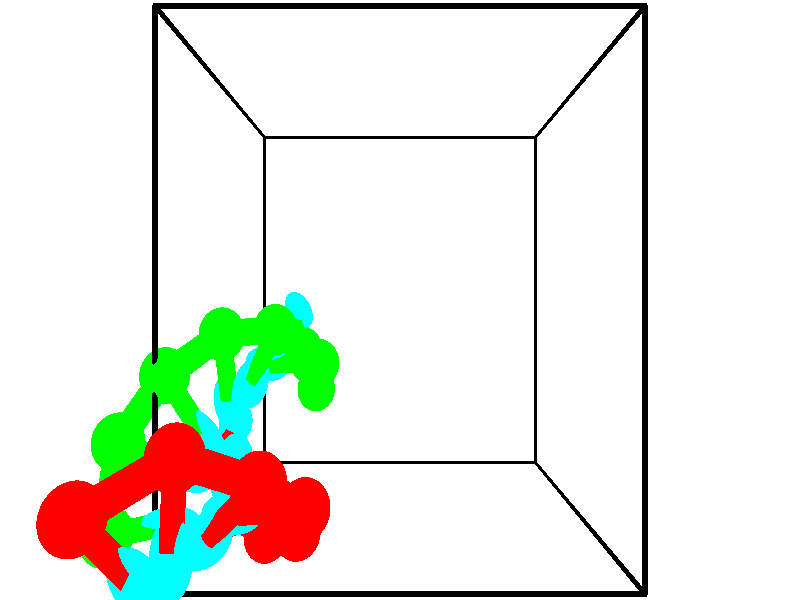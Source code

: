 // switches for output
#declare DRAW_BASES = 1; // possible values are 0, 1; only relevant for DNA ribbons
#declare DRAW_BASES_TYPE = 3; // possible values are 1, 2, 3; only relevant for DNA ribbons
#declare DRAW_FOG = 0; // set to 1 to enable fog

#include "colors.inc"

#include "transforms.inc"
background { rgb <1, 1, 1>}

#default {
   normal{
       ripples 0.25
       frequency 0.20
       turbulence 0.2
       lambda 5
   }
	finish {
		phong 0.1
		phong_size 40.
	}
}

// original window dimensions: 1024x640


// camera settings

camera {
	sky <-0, 1, 0>
	up <-0, 1, 0>
	right 1.6 * <1, 0, 0>
	location <2.5, 2.5, 11.1562>
	look_at <2.5, 2.5, 2.5>
	direction <0, 0, -8.6562>
	angle 67.0682
}


# declare cpy_camera_pos = <2.5, 2.5, 11.1562>;
# if (DRAW_FOG = 1)
fog {
	fog_type 2
	up vnormalize(cpy_camera_pos)
	color rgbt<1,1,1,0.3>
	distance 1e-5
	fog_alt 3e-3
	fog_offset 4
}
# end


// LIGHTS

# declare lum = 6;
global_settings {
	ambient_light rgb lum * <0.05, 0.05, 0.05>
	max_trace_level 15
}# declare cpy_direct_light_amount = 0.25;
light_source
{	1000 * <-1, -1, 1>,
	rgb lum * cpy_direct_light_amount
	parallel
}

light_source
{	1000 * <1, 1, -1>,
	rgb lum * cpy_direct_light_amount
	parallel
}

// strand 0

// nucleotide -1

// particle -1
sphere {
	<-0.100594, 1.046365, 6.356187> 0.250000
	pigment { color rgbt <1,0,0,0> }
	no_shadow
}
cylinder {
	<0.226015, 0.829781, 6.436297>,  <0.421981, 0.699830, 6.484363>, 0.100000
	pigment { color rgbt <1,0,0,0> }
	no_shadow
}
cylinder {
	<0.226015, 0.829781, 6.436297>,  <-0.100594, 1.046365, 6.356187>, 0.100000
	pigment { color rgbt <1,0,0,0> }
	no_shadow
}

// particle -1
sphere {
	<0.226015, 0.829781, 6.436297> 0.100000
	pigment { color rgbt <1,0,0,0> }
	no_shadow
}
sphere {
	0, 1
	scale<0.080000,0.200000,0.300000>
	matrix <0.224425, -0.021919, -0.974245,
		0.531907, 0.840439, 0.103620,
		0.816522, -0.541462, 0.200274,
		0.470972, 0.667342, 6.496379>
	pigment { color rgbt <0,1,1,0> }
	no_shadow
}
cylinder {
	<0.584284, 1.377701, 6.016351>,  <-0.100594, 1.046365, 6.356187>, 0.130000
	pigment { color rgbt <1,0,0,0> }
	no_shadow
}

// nucleotide -1

// particle -1
sphere {
	<0.584284, 1.377701, 6.016351> 0.250000
	pigment { color rgbt <1,0,0,0> }
	no_shadow
}
cylinder {
	<0.576889, 0.979214, 6.050308>,  <0.572452, 0.740121, 6.070683>, 0.100000
	pigment { color rgbt <1,0,0,0> }
	no_shadow
}
cylinder {
	<0.576889, 0.979214, 6.050308>,  <0.584284, 1.377701, 6.016351>, 0.100000
	pigment { color rgbt <1,0,0,0> }
	no_shadow
}

// particle -1
sphere {
	<0.576889, 0.979214, 6.050308> 0.100000
	pigment { color rgbt <1,0,0,0> }
	no_shadow
}
sphere {
	0, 1
	scale<0.080000,0.200000,0.300000>
	matrix <0.208420, -0.086881, -0.974173,
		0.977865, -0.000316, 0.209238,
		-0.018486, -0.996219, 0.084892,
		0.571343, 0.680348, 6.075776>
	pigment { color rgbt <0,1,1,0> }
	no_shadow
}
cylinder {
	<1.253074, 1.137770, 5.829773>,  <0.584284, 1.377701, 6.016351>, 0.130000
	pigment { color rgbt <1,0,0,0> }
	no_shadow
}

// nucleotide -1

// particle -1
sphere {
	<1.253074, 1.137770, 5.829773> 0.250000
	pigment { color rgbt <1,0,0,0> }
	no_shadow
}
cylinder {
	<0.957712, 0.878193, 5.756417>,  <0.780495, 0.722447, 5.712403>, 0.100000
	pigment { color rgbt <1,0,0,0> }
	no_shadow
}
cylinder {
	<0.957712, 0.878193, 5.756417>,  <1.253074, 1.137770, 5.829773>, 0.100000
	pigment { color rgbt <1,0,0,0> }
	no_shadow
}

// particle -1
sphere {
	<0.957712, 0.878193, 5.756417> 0.100000
	pigment { color rgbt <1,0,0,0> }
	no_shadow
}
sphere {
	0, 1
	scale<0.080000,0.200000,0.300000>
	matrix <0.027448, 0.242803, -0.969687,
		0.673800, -0.721055, -0.161474,
		-0.738404, -0.648942, -0.183392,
		0.736191, 0.683510, 5.701399>
	pigment { color rgbt <0,1,1,0> }
	no_shadow
}
cylinder {
	<1.573040, 0.809140, 5.293913>,  <1.253074, 1.137770, 5.829773>, 0.130000
	pigment { color rgbt <1,0,0,0> }
	no_shadow
}

// nucleotide -1

// particle -1
sphere {
	<1.573040, 0.809140, 5.293913> 0.250000
	pigment { color rgbt <1,0,0,0> }
	no_shadow
}
cylinder {
	<1.173590, 0.788269, 5.295985>,  <0.933920, 0.775747, 5.297228>, 0.100000
	pigment { color rgbt <1,0,0,0> }
	no_shadow
}
cylinder {
	<1.173590, 0.788269, 5.295985>,  <1.573040, 0.809140, 5.293913>, 0.100000
	pigment { color rgbt <1,0,0,0> }
	no_shadow
}

// particle -1
sphere {
	<1.173590, 0.788269, 5.295985> 0.100000
	pigment { color rgbt <1,0,0,0> }
	no_shadow
}
sphere {
	0, 1
	scale<0.080000,0.200000,0.300000>
	matrix <-0.020849, 0.304489, -0.952288,
		0.048110, -0.951086, -0.305158,
		-0.998624, -0.052177, 0.005180,
		0.874002, 0.772616, 5.297539>
	pigment { color rgbt <0,1,1,0> }
	no_shadow
}
cylinder {
	<1.404332, 0.442183, 4.728908>,  <1.573040, 0.809140, 5.293913>, 0.130000
	pigment { color rgbt <1,0,0,0> }
	no_shadow
}

// nucleotide -1

// particle -1
sphere {
	<1.404332, 0.442183, 4.728908> 0.250000
	pigment { color rgbt <1,0,0,0> }
	no_shadow
}
cylinder {
	<1.068306, 0.643665, 4.809478>,  <0.866690, 0.764555, 4.857821>, 0.100000
	pigment { color rgbt <1,0,0,0> }
	no_shadow
}
cylinder {
	<1.068306, 0.643665, 4.809478>,  <1.404332, 0.442183, 4.728908>, 0.100000
	pigment { color rgbt <1,0,0,0> }
	no_shadow
}

// particle -1
sphere {
	<1.068306, 0.643665, 4.809478> 0.100000
	pigment { color rgbt <1,0,0,0> }
	no_shadow
}
sphere {
	0, 1
	scale<0.080000,0.200000,0.300000>
	matrix <-0.057009, 0.287276, -0.956150,
		-0.539483, -0.814710, -0.212614,
		-0.840064, 0.503706, 0.201426,
		0.816287, 0.794777, 4.869906>
	pigment { color rgbt <0,1,1,0> }
	no_shadow
}
cylinder {
	<0.949497, 0.223725, 4.176879>,  <1.404332, 0.442183, 4.728908>, 0.130000
	pigment { color rgbt <1,0,0,0> }
	no_shadow
}

// nucleotide -1

// particle -1
sphere {
	<0.949497, 0.223725, 4.176879> 0.250000
	pigment { color rgbt <1,0,0,0> }
	no_shadow
}
cylinder {
	<0.789171, 0.566025, 4.307748>,  <0.692976, 0.771405, 4.386270>, 0.100000
	pigment { color rgbt <1,0,0,0> }
	no_shadow
}
cylinder {
	<0.789171, 0.566025, 4.307748>,  <0.949497, 0.223725, 4.176879>, 0.100000
	pigment { color rgbt <1,0,0,0> }
	no_shadow
}

// particle -1
sphere {
	<0.789171, 0.566025, 4.307748> 0.100000
	pigment { color rgbt <1,0,0,0> }
	no_shadow
}
sphere {
	0, 1
	scale<0.080000,0.200000,0.300000>
	matrix <-0.081154, 0.322546, -0.943069,
		-0.912558, -0.404546, -0.059833,
		-0.400813, 0.855749, 0.327172,
		0.668927, 0.822750, 4.405900>
	pigment { color rgbt <0,1,1,0> }
	no_shadow
}
cylinder {
	<0.392987, 0.309314, 3.664371>,  <0.949497, 0.223725, 4.176879>, 0.130000
	pigment { color rgbt <1,0,0,0> }
	no_shadow
}

// nucleotide -1

// particle -1
sphere {
	<0.392987, 0.309314, 3.664371> 0.250000
	pigment { color rgbt <1,0,0,0> }
	no_shadow
}
cylinder {
	<0.478146, 0.662094, 3.832581>,  <0.529241, 0.873762, 3.933507>, 0.100000
	pigment { color rgbt <1,0,0,0> }
	no_shadow
}
cylinder {
	<0.478146, 0.662094, 3.832581>,  <0.392987, 0.309314, 3.664371>, 0.100000
	pigment { color rgbt <1,0,0,0> }
	no_shadow
}

// particle -1
sphere {
	<0.478146, 0.662094, 3.832581> 0.100000
	pigment { color rgbt <1,0,0,0> }
	no_shadow
}
sphere {
	0, 1
	scale<0.080000,0.200000,0.300000>
	matrix <-0.019046, 0.434055, -0.900685,
		-0.976889, 0.183744, 0.109206,
		0.212897, 0.881949, 0.420524,
		0.542015, 0.926679, 3.958738>
	pigment { color rgbt <0,1,1,0> }
	no_shadow
}
cylinder {
	<0.092219, 0.703368, 3.267324>,  <0.392987, 0.309314, 3.664371>, 0.130000
	pigment { color rgbt <1,0,0,0> }
	no_shadow
}

// nucleotide -1

// particle -1
sphere {
	<0.092219, 0.703368, 3.267324> 0.250000
	pigment { color rgbt <1,0,0,0> }
	no_shadow
}
cylinder {
	<0.291965, 0.994415, 3.455455>,  <0.411813, 1.169044, 3.568333>, 0.100000
	pigment { color rgbt <1,0,0,0> }
	no_shadow
}
cylinder {
	<0.291965, 0.994415, 3.455455>,  <0.092219, 0.703368, 3.267324>, 0.100000
	pigment { color rgbt <1,0,0,0> }
	no_shadow
}

// particle -1
sphere {
	<0.291965, 0.994415, 3.455455> 0.100000
	pigment { color rgbt <1,0,0,0> }
	no_shadow
}
sphere {
	0, 1
	scale<0.080000,0.200000,0.300000>
	matrix <0.156949, 0.457903, -0.875038,
		-0.852057, 0.510781, 0.114463,
		0.499366, 0.727618, 0.470326,
		0.441775, 1.212701, 3.596553>
	pigment { color rgbt <0,1,1,0> }
	no_shadow
}
// strand 1

// nucleotide -1

// particle -1
sphere {
	<1.114560, 1.919973, 2.422060> 0.250000
	pigment { color rgbt <0,1,0,0> }
	no_shadow
}
cylinder {
	<1.121872, 2.181362, 2.724751>,  <1.126259, 2.338196, 2.906366>, 0.100000
	pigment { color rgbt <0,1,0,0> }
	no_shadow
}
cylinder {
	<1.121872, 2.181362, 2.724751>,  <1.114560, 1.919973, 2.422060>, 0.100000
	pigment { color rgbt <0,1,0,0> }
	no_shadow
}

// particle -1
sphere {
	<1.121872, 2.181362, 2.724751> 0.100000
	pigment { color rgbt <0,1,0,0> }
	no_shadow
}
sphere {
	0, 1
	scale<0.080000,0.200000,0.300000>
	matrix <-0.331716, -0.710023, 0.621154,
		0.943202, -0.262374, 0.203788,
		0.018280, 0.653473, 0.756729,
		1.127356, 2.377404, 2.951770>
	pigment { color rgbt <0,1,1,0> }
	no_shadow
}
cylinder {
	<1.367272, 1.496767, 2.990776>,  <1.114560, 1.919973, 2.422060>, 0.130000
	pigment { color rgbt <0,1,0,0> }
	no_shadow
}

// nucleotide -1

// particle -1
sphere {
	<1.367272, 1.496767, 2.990776> 0.250000
	pigment { color rgbt <0,1,0,0> }
	no_shadow
}
cylinder {
	<1.108131, 1.785061, 3.089431>,  <0.952647, 1.958037, 3.148624>, 0.100000
	pigment { color rgbt <0,1,0,0> }
	no_shadow
}
cylinder {
	<1.108131, 1.785061, 3.089431>,  <1.367272, 1.496767, 2.990776>, 0.100000
	pigment { color rgbt <0,1,0,0> }
	no_shadow
}

// particle -1
sphere {
	<1.108131, 1.785061, 3.089431> 0.100000
	pigment { color rgbt <0,1,0,0> }
	no_shadow
}
sphere {
	0, 1
	scale<0.080000,0.200000,0.300000>
	matrix <-0.413994, -0.604904, 0.680221,
		0.639450, 0.338576, 0.690268,
		-0.647852, 0.720734, 0.246637,
		0.913776, 2.001281, 3.163422>
	pigment { color rgbt <0,1,1,0> }
	no_shadow
}
cylinder {
	<1.493358, 1.846082, 3.649264>,  <1.367272, 1.496767, 2.990776>, 0.130000
	pigment { color rgbt <0,1,0,0> }
	no_shadow
}

// nucleotide -1

// particle -1
sphere {
	<1.493358, 1.846082, 3.649264> 0.250000
	pigment { color rgbt <0,1,0,0> }
	no_shadow
}
cylinder {
	<1.104973, 1.833771, 3.554369>,  <0.871941, 1.826384, 3.497432>, 0.100000
	pigment { color rgbt <0,1,0,0> }
	no_shadow
}
cylinder {
	<1.104973, 1.833771, 3.554369>,  <1.493358, 1.846082, 3.649264>, 0.100000
	pigment { color rgbt <0,1,0,0> }
	no_shadow
}

// particle -1
sphere {
	<1.104973, 1.833771, 3.554369> 0.100000
	pigment { color rgbt <0,1,0,0> }
	no_shadow
}
sphere {
	0, 1
	scale<0.080000,0.200000,0.300000>
	matrix <-0.213322, -0.337429, 0.916862,
		-0.108270, 0.940848, 0.321066,
		-0.970964, -0.030778, -0.237237,
		0.813684, 1.824537, 3.483198>
	pigment { color rgbt <0,1,1,0> }
	no_shadow
}
cylinder {
	<1.045699, 2.212032, 4.104294>,  <1.493358, 1.846082, 3.649264>, 0.130000
	pigment { color rgbt <0,1,0,0> }
	no_shadow
}

// nucleotide -1

// particle -1
sphere {
	<1.045699, 2.212032, 4.104294> 0.250000
	pigment { color rgbt <0,1,0,0> }
	no_shadow
}
cylinder {
	<0.848122, 1.893757, 3.964064>,  <0.729576, 1.702792, 3.879926>, 0.100000
	pigment { color rgbt <0,1,0,0> }
	no_shadow
}
cylinder {
	<0.848122, 1.893757, 3.964064>,  <1.045699, 2.212032, 4.104294>, 0.100000
	pigment { color rgbt <0,1,0,0> }
	no_shadow
}

// particle -1
sphere {
	<0.848122, 1.893757, 3.964064> 0.100000
	pigment { color rgbt <0,1,0,0> }
	no_shadow
}
sphere {
	0, 1
	scale<0.080000,0.200000,0.300000>
	matrix <-0.186948, -0.296578, 0.936532,
		-0.849159, 0.528132, -0.002260,
		-0.493942, -0.795687, -0.350575,
		0.699939, 1.655051, 3.858891>
	pigment { color rgbt <0,1,1,0> }
	no_shadow
}
cylinder {
	<0.511529, 2.180824, 4.407673>,  <1.045699, 2.212032, 4.104294>, 0.130000
	pigment { color rgbt <0,1,0,0> }
	no_shadow
}

// nucleotide -1

// particle -1
sphere {
	<0.511529, 2.180824, 4.407673> 0.250000
	pigment { color rgbt <0,1,0,0> }
	no_shadow
}
cylinder {
	<0.528671, 1.798096, 4.292673>,  <0.538956, 1.568459, 4.223673>, 0.100000
	pigment { color rgbt <0,1,0,0> }
	no_shadow
}
cylinder {
	<0.528671, 1.798096, 4.292673>,  <0.511529, 2.180824, 4.407673>, 0.100000
	pigment { color rgbt <0,1,0,0> }
	no_shadow
}

// particle -1
sphere {
	<0.528671, 1.798096, 4.292673> 0.100000
	pigment { color rgbt <0,1,0,0> }
	no_shadow
}
sphere {
	0, 1
	scale<0.080000,0.200000,0.300000>
	matrix <-0.239844, -0.289203, 0.926735,
		-0.969865, 0.029240, -0.241881,
		0.042855, -0.956821, -0.287501,
		0.541528, 1.511049, 4.206423>
	pigment { color rgbt <0,1,1,0> }
	no_shadow
}
cylinder {
	<0.026582, 1.836056, 4.804956>,  <0.511529, 2.180824, 4.407673>, 0.130000
	pigment { color rgbt <0,1,0,0> }
	no_shadow
}

// nucleotide -1

// particle -1
sphere {
	<0.026582, 1.836056, 4.804956> 0.250000
	pigment { color rgbt <0,1,0,0> }
	no_shadow
}
cylinder {
	<0.219322, 1.510311, 4.675567>,  <0.334966, 1.314864, 4.597934>, 0.100000
	pigment { color rgbt <0,1,0,0> }
	no_shadow
}
cylinder {
	<0.219322, 1.510311, 4.675567>,  <0.026582, 1.836056, 4.804956>, 0.100000
	pigment { color rgbt <0,1,0,0> }
	no_shadow
}

// particle -1
sphere {
	<0.219322, 1.510311, 4.675567> 0.100000
	pigment { color rgbt <0,1,0,0> }
	no_shadow
}
sphere {
	0, 1
	scale<0.080000,0.200000,0.300000>
	matrix <-0.181189, -0.453775, 0.872501,
		-0.857316, -0.361805, -0.366205,
		0.481851, -0.814362, -0.323474,
		0.363877, 1.266003, 4.578525>
	pigment { color rgbt <0,1,1,0> }
	no_shadow
}
cylinder {
	<-0.354859, 1.297660, 5.037594>,  <0.026582, 1.836056, 4.804956>, 0.130000
	pigment { color rgbt <0,1,0,0> }
	no_shadow
}

// nucleotide -1

// particle -1
sphere {
	<-0.354859, 1.297660, 5.037594> 0.250000
	pigment { color rgbt <0,1,0,0> }
	no_shadow
}
cylinder {
	<0.009529, 1.141609, 4.984027>,  <0.228162, 1.047979, 4.951887>, 0.100000
	pigment { color rgbt <0,1,0,0> }
	no_shadow
}
cylinder {
	<0.009529, 1.141609, 4.984027>,  <-0.354859, 1.297660, 5.037594>, 0.100000
	pigment { color rgbt <0,1,0,0> }
	no_shadow
}

// particle -1
sphere {
	<0.009529, 1.141609, 4.984027> 0.100000
	pigment { color rgbt <0,1,0,0> }
	no_shadow
}
sphere {
	0, 1
	scale<0.080000,0.200000,0.300000>
	matrix <-0.075098, -0.476120, 0.876168,
		-0.405575, -0.788107, -0.463029,
		0.910971, -0.390124, -0.133918,
		0.282820, 1.024571, 4.943851>
	pigment { color rgbt <0,1,1,0> }
	no_shadow
}
cylinder {
	<-0.418887, 0.538446, 5.153141>,  <-0.354859, 1.297660, 5.037594>, 0.130000
	pigment { color rgbt <0,1,0,0> }
	no_shadow
}

// nucleotide -1

// particle -1
sphere {
	<-0.418887, 0.538446, 5.153141> 0.250000
	pigment { color rgbt <0,1,0,0> }
	no_shadow
}
cylinder {
	<-0.033310, 0.625011, 5.215084>,  <0.198036, 0.676951, 5.252250>, 0.100000
	pigment { color rgbt <0,1,0,0> }
	no_shadow
}
cylinder {
	<-0.033310, 0.625011, 5.215084>,  <-0.418887, 0.538446, 5.153141>, 0.100000
	pigment { color rgbt <0,1,0,0> }
	no_shadow
}

// particle -1
sphere {
	<-0.033310, 0.625011, 5.215084> 0.100000
	pigment { color rgbt <0,1,0,0> }
	no_shadow
}
sphere {
	0, 1
	scale<0.080000,0.200000,0.300000>
	matrix <0.049800, -0.718349, 0.693899,
		0.261411, -0.661166, -0.703224,
		0.963942, 0.216413, 0.154859,
		0.255873, 0.689935, 5.261541>
	pigment { color rgbt <0,1,1,0> }
	no_shadow
}
// box output
cylinder {
	<0.000000, 0.000000, 0.000000>,  <5.000000, 0.000000, 0.000000>, 0.025000
	pigment { color rgbt <0,0,0,0> }
	no_shadow
}
cylinder {
	<0.000000, 0.000000, 0.000000>,  <0.000000, 5.000000, 0.000000>, 0.025000
	pigment { color rgbt <0,0,0,0> }
	no_shadow
}
cylinder {
	<0.000000, 0.000000, 0.000000>,  <0.000000, 0.000000, 5.000000>, 0.025000
	pigment { color rgbt <0,0,0,0> }
	no_shadow
}
cylinder {
	<5.000000, 5.000000, 5.000000>,  <0.000000, 5.000000, 5.000000>, 0.025000
	pigment { color rgbt <0,0,0,0> }
	no_shadow
}
cylinder {
	<5.000000, 5.000000, 5.000000>,  <5.000000, 0.000000, 5.000000>, 0.025000
	pigment { color rgbt <0,0,0,0> }
	no_shadow
}
cylinder {
	<5.000000, 5.000000, 5.000000>,  <5.000000, 5.000000, 0.000000>, 0.025000
	pigment { color rgbt <0,0,0,0> }
	no_shadow
}
cylinder {
	<0.000000, 0.000000, 5.000000>,  <0.000000, 5.000000, 5.000000>, 0.025000
	pigment { color rgbt <0,0,0,0> }
	no_shadow
}
cylinder {
	<0.000000, 0.000000, 5.000000>,  <5.000000, 0.000000, 5.000000>, 0.025000
	pigment { color rgbt <0,0,0,0> }
	no_shadow
}
cylinder {
	<5.000000, 5.000000, 0.000000>,  <0.000000, 5.000000, 0.000000>, 0.025000
	pigment { color rgbt <0,0,0,0> }
	no_shadow
}
cylinder {
	<5.000000, 5.000000, 0.000000>,  <5.000000, 0.000000, 0.000000>, 0.025000
	pigment { color rgbt <0,0,0,0> }
	no_shadow
}
cylinder {
	<5.000000, 0.000000, 5.000000>,  <5.000000, 0.000000, 0.000000>, 0.025000
	pigment { color rgbt <0,0,0,0> }
	no_shadow
}
cylinder {
	<0.000000, 5.000000, 0.000000>,  <0.000000, 5.000000, 5.000000>, 0.025000
	pigment { color rgbt <0,0,0,0> }
	no_shadow
}
// end of box output
